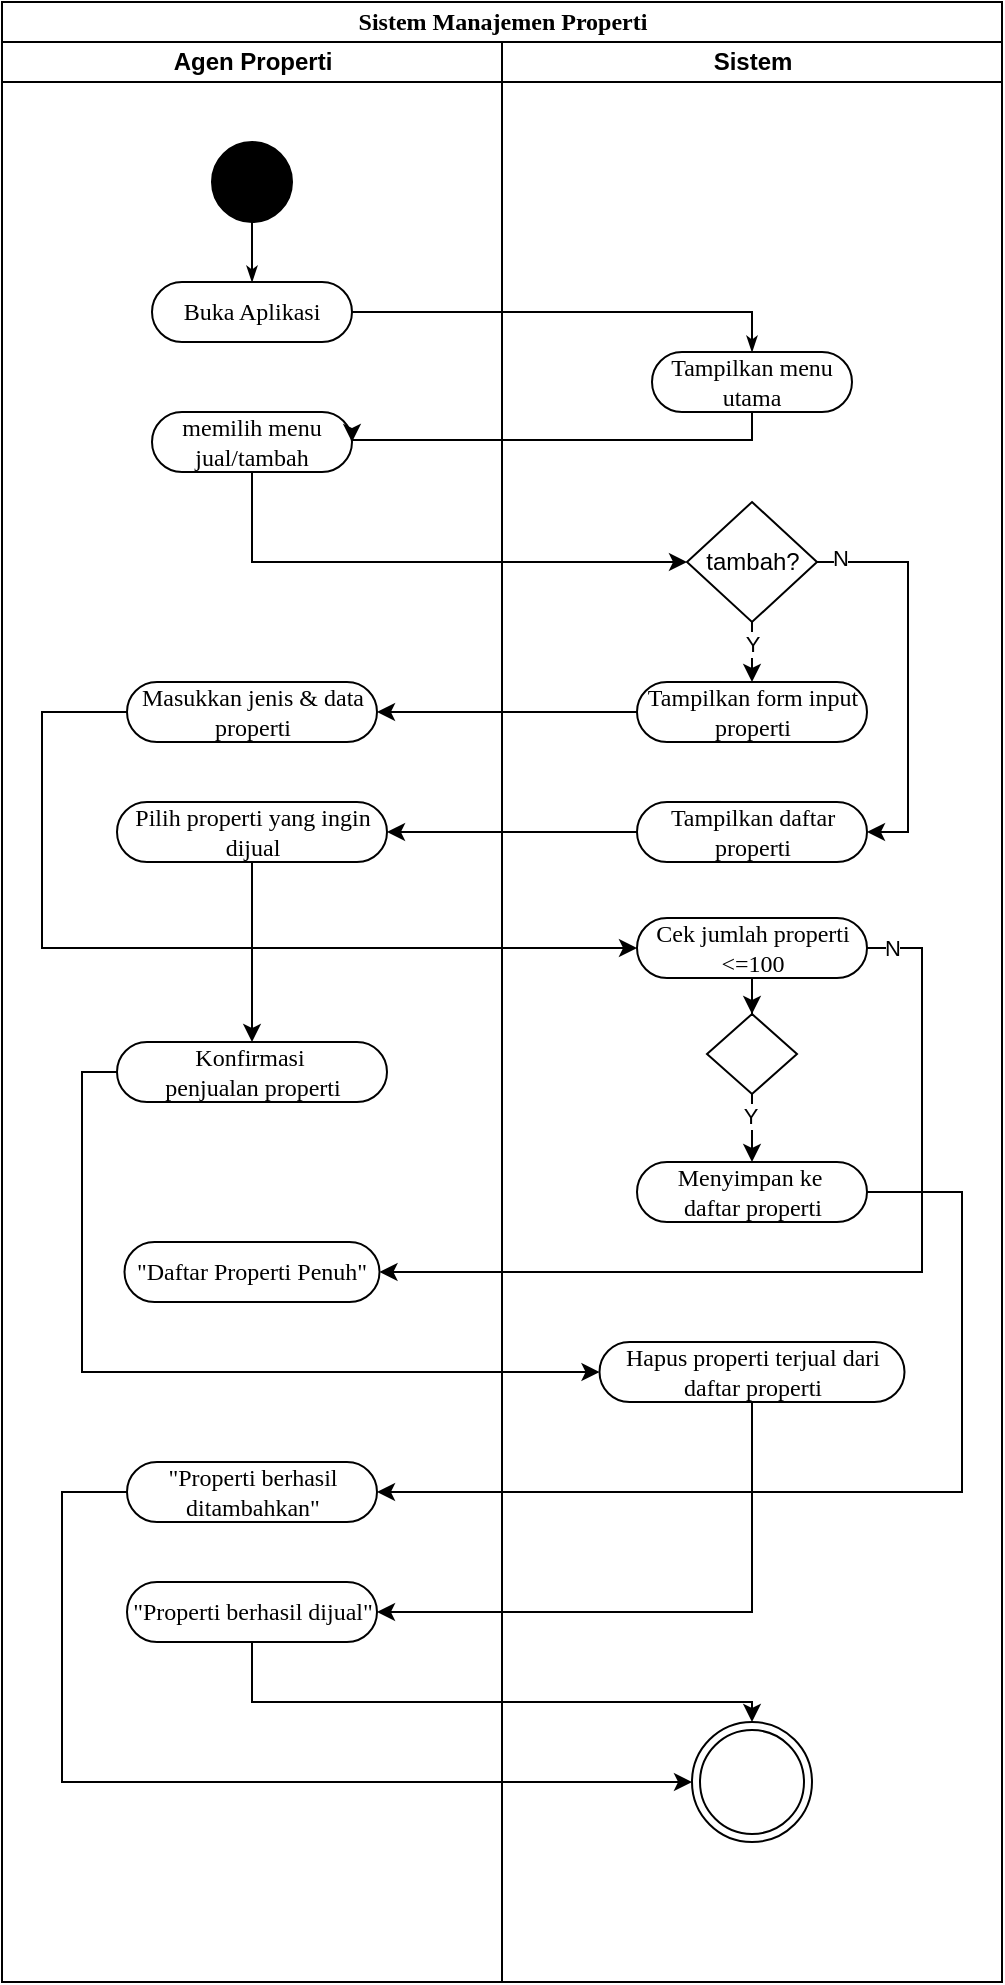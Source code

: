 <mxfile version="28.2.8">
  <diagram name="Page-1" id="0783ab3e-0a74-02c8-0abd-f7b4e66b4bec">
    <mxGraphModel dx="1647" dy="1298" grid="1" gridSize="10" guides="1" tooltips="1" connect="1" arrows="1" fold="1" page="1" pageScale="1" pageWidth="850" pageHeight="1100" background="none" math="0" shadow="0">
      <root>
        <mxCell id="0" />
        <mxCell id="1" parent="0" />
        <mxCell id="1c1d494c118603dd-1" value="Sistem Manajemen Properti" style="swimlane;html=1;childLayout=stackLayout;startSize=20;rounded=0;shadow=0;comic=0;labelBackgroundColor=none;strokeWidth=1;fontFamily=Verdana;fontSize=12;align=center;" parent="1" vertex="1">
          <mxGeometry x="40" y="30" width="500" height="990" as="geometry" />
        </mxCell>
        <mxCell id="1c1d494c118603dd-2" value="Agen Properti" style="swimlane;html=1;startSize=20;" parent="1c1d494c118603dd-1" vertex="1">
          <mxGeometry y="20" width="250" height="970" as="geometry" />
        </mxCell>
        <mxCell id="1c1d494c118603dd-6" value="memilih menu jual/tambah" style="rounded=1;whiteSpace=wrap;html=1;shadow=0;comic=0;labelBackgroundColor=none;strokeWidth=1;fontFamily=Verdana;fontSize=12;align=center;arcSize=50;" parent="1c1d494c118603dd-2" vertex="1">
          <mxGeometry x="75" y="185" width="100" height="30" as="geometry" />
        </mxCell>
        <mxCell id="60571a20871a0731-8" value="Buka Aplikasi" style="rounded=1;whiteSpace=wrap;html=1;shadow=0;comic=0;labelBackgroundColor=none;strokeWidth=1;fontFamily=Verdana;fontSize=12;align=center;arcSize=50;" parent="1c1d494c118603dd-2" vertex="1">
          <mxGeometry x="75" y="120" width="100" height="30" as="geometry" />
        </mxCell>
        <mxCell id="SfRz5qBFP8YcI-cKMZ4R-9" value="Masukkan jenis &amp;amp; data properti" style="rounded=1;whiteSpace=wrap;html=1;shadow=0;comic=0;labelBackgroundColor=none;strokeWidth=1;fontFamily=Verdana;fontSize=12;align=center;arcSize=50;" vertex="1" parent="1c1d494c118603dd-2">
          <mxGeometry x="62.5" y="320" width="125" height="30" as="geometry" />
        </mxCell>
        <mxCell id="60571a20871a0731-4" value="" style="ellipse;whiteSpace=wrap;html=1;rounded=0;shadow=0;comic=0;labelBackgroundColor=none;strokeWidth=1;fillColor=#000000;fontFamily=Verdana;fontSize=12;align=center;" parent="1c1d494c118603dd-2" vertex="1">
          <mxGeometry x="105" y="50" width="40" height="40" as="geometry" />
        </mxCell>
        <mxCell id="1c1d494c118603dd-27" style="edgeStyle=orthogonalEdgeStyle;rounded=0;html=1;labelBackgroundColor=none;startArrow=none;startFill=0;startSize=5;endArrow=classicThin;endFill=1;endSize=5;jettySize=auto;orthogonalLoop=1;strokeWidth=1;fontFamily=Verdana;fontSize=12" parent="1c1d494c118603dd-2" source="60571a20871a0731-4" target="60571a20871a0731-8" edge="1">
          <mxGeometry relative="1" as="geometry" />
        </mxCell>
        <mxCell id="SfRz5qBFP8YcI-cKMZ4R-28" style="edgeStyle=orthogonalEdgeStyle;rounded=0;orthogonalLoop=1;jettySize=auto;html=1;entryX=0.5;entryY=0;entryDx=0;entryDy=0;" edge="1" parent="1c1d494c118603dd-2" source="SfRz5qBFP8YcI-cKMZ4R-19" target="SfRz5qBFP8YcI-cKMZ4R-26">
          <mxGeometry relative="1" as="geometry" />
        </mxCell>
        <mxCell id="SfRz5qBFP8YcI-cKMZ4R-19" value="Pilih properti yang ingin dijual" style="rounded=1;whiteSpace=wrap;html=1;shadow=0;comic=0;labelBackgroundColor=none;strokeWidth=1;fontFamily=Verdana;fontSize=12;align=center;arcSize=50;" vertex="1" parent="1c1d494c118603dd-2">
          <mxGeometry x="57.5" y="380" width="135" height="30" as="geometry" />
        </mxCell>
        <mxCell id="SfRz5qBFP8YcI-cKMZ4R-26" value="Konfirmasi&amp;nbsp;&lt;div&gt;penjualan properti&lt;/div&gt;" style="rounded=1;whiteSpace=wrap;html=1;shadow=0;comic=0;labelBackgroundColor=none;strokeWidth=1;fontFamily=Verdana;fontSize=12;align=center;arcSize=50;" vertex="1" parent="1c1d494c118603dd-2">
          <mxGeometry x="57.5" y="500" width="135" height="30" as="geometry" />
        </mxCell>
        <mxCell id="SfRz5qBFP8YcI-cKMZ4R-33" value="&quot;Daftar Properti Penuh&quot;" style="rounded=1;whiteSpace=wrap;html=1;shadow=0;comic=0;labelBackgroundColor=none;strokeWidth=1;fontFamily=Verdana;fontSize=12;align=center;arcSize=50;" vertex="1" parent="1c1d494c118603dd-2">
          <mxGeometry x="61.25" y="600" width="127.5" height="30" as="geometry" />
        </mxCell>
        <mxCell id="SfRz5qBFP8YcI-cKMZ4R-49" value="&quot;Properti berhasil ditambahkan&quot;" style="rounded=1;whiteSpace=wrap;html=1;shadow=0;comic=0;labelBackgroundColor=none;strokeWidth=1;fontFamily=Verdana;fontSize=12;align=center;arcSize=50;" vertex="1" parent="1c1d494c118603dd-2">
          <mxGeometry x="62.5" y="710" width="125" height="30" as="geometry" />
        </mxCell>
        <mxCell id="SfRz5qBFP8YcI-cKMZ4R-50" value="&quot;Properti berhasil dijual&quot;" style="rounded=1;whiteSpace=wrap;html=1;shadow=0;comic=0;labelBackgroundColor=none;strokeWidth=1;fontFamily=Verdana;fontSize=12;align=center;arcSize=50;" vertex="1" parent="1c1d494c118603dd-2">
          <mxGeometry x="62.5" y="770" width="125" height="30" as="geometry" />
        </mxCell>
        <mxCell id="1c1d494c118603dd-3" value="Sistem" style="swimlane;html=1;startSize=20;" parent="1c1d494c118603dd-1" vertex="1">
          <mxGeometry x="250" y="20" width="250" height="970" as="geometry" />
        </mxCell>
        <mxCell id="SfRz5qBFP8YcI-cKMZ4R-2" value="Tampilkan menu utama" style="rounded=1;whiteSpace=wrap;html=1;shadow=0;comic=0;labelBackgroundColor=none;strokeWidth=1;fontFamily=Verdana;fontSize=12;align=center;arcSize=50;" vertex="1" parent="1c1d494c118603dd-3">
          <mxGeometry x="75" y="155" width="100" height="30" as="geometry" />
        </mxCell>
        <mxCell id="SfRz5qBFP8YcI-cKMZ4R-12" style="edgeStyle=orthogonalEdgeStyle;rounded=0;orthogonalLoop=1;jettySize=auto;html=1;entryX=1;entryY=0.5;entryDx=0;entryDy=0;" edge="1" parent="1c1d494c118603dd-3" source="SfRz5qBFP8YcI-cKMZ4R-7" target="SfRz5qBFP8YcI-cKMZ4R-18">
          <mxGeometry relative="1" as="geometry">
            <mxPoint x="190" y="410" as="targetPoint" />
            <Array as="points">
              <mxPoint x="203" y="260" />
              <mxPoint x="203" y="395" />
            </Array>
          </mxGeometry>
        </mxCell>
        <mxCell id="SfRz5qBFP8YcI-cKMZ4R-17" value="N" style="edgeLabel;html=1;align=center;verticalAlign=middle;resizable=0;points=[];" vertex="1" connectable="0" parent="SfRz5qBFP8YcI-cKMZ4R-12">
          <mxGeometry x="-0.884" y="4" relative="1" as="geometry">
            <mxPoint y="2" as="offset" />
          </mxGeometry>
        </mxCell>
        <mxCell id="SfRz5qBFP8YcI-cKMZ4R-14" style="edgeStyle=orthogonalEdgeStyle;rounded=0;orthogonalLoop=1;jettySize=auto;html=1;entryX=0.5;entryY=0;entryDx=0;entryDy=0;" edge="1" parent="1c1d494c118603dd-3" source="SfRz5qBFP8YcI-cKMZ4R-7" target="SfRz5qBFP8YcI-cKMZ4R-13">
          <mxGeometry relative="1" as="geometry" />
        </mxCell>
        <mxCell id="SfRz5qBFP8YcI-cKMZ4R-16" value="Y" style="edgeLabel;html=1;align=center;verticalAlign=middle;resizable=0;points=[];" vertex="1" connectable="0" parent="SfRz5qBFP8YcI-cKMZ4R-14">
          <mxGeometry x="-0.745" relative="1" as="geometry">
            <mxPoint y="4" as="offset" />
          </mxGeometry>
        </mxCell>
        <mxCell id="SfRz5qBFP8YcI-cKMZ4R-7" value="tambah?" style="rhombus;whiteSpace=wrap;html=1;" vertex="1" parent="1c1d494c118603dd-3">
          <mxGeometry x="92.5" y="230" width="65" height="60" as="geometry" />
        </mxCell>
        <mxCell id="SfRz5qBFP8YcI-cKMZ4R-13" value="Tampilkan form input properti" style="rounded=1;whiteSpace=wrap;html=1;shadow=0;comic=0;labelBackgroundColor=none;strokeWidth=1;fontFamily=Verdana;fontSize=12;align=center;arcSize=50;" vertex="1" parent="1c1d494c118603dd-3">
          <mxGeometry x="67.5" y="320" width="115" height="30" as="geometry" />
        </mxCell>
        <mxCell id="SfRz5qBFP8YcI-cKMZ4R-18" value="Tampilkan daftar properti" style="rounded=1;whiteSpace=wrap;html=1;shadow=0;comic=0;labelBackgroundColor=none;strokeWidth=1;fontFamily=Verdana;fontSize=12;align=center;arcSize=50;" vertex="1" parent="1c1d494c118603dd-3">
          <mxGeometry x="67.5" y="380" width="115" height="30" as="geometry" />
        </mxCell>
        <mxCell id="SfRz5qBFP8YcI-cKMZ4R-25" style="edgeStyle=orthogonalEdgeStyle;rounded=0;orthogonalLoop=1;jettySize=auto;html=1;entryX=0.5;entryY=0;entryDx=0;entryDy=0;" edge="1" parent="1c1d494c118603dd-3" source="SfRz5qBFP8YcI-cKMZ4R-21" target="SfRz5qBFP8YcI-cKMZ4R-24">
          <mxGeometry relative="1" as="geometry" />
        </mxCell>
        <mxCell id="SfRz5qBFP8YcI-cKMZ4R-21" value="Cek jumlah properti &amp;lt;=100" style="rounded=1;whiteSpace=wrap;html=1;shadow=0;comic=0;labelBackgroundColor=none;strokeWidth=1;fontFamily=Verdana;fontSize=12;align=center;arcSize=50;" vertex="1" parent="1c1d494c118603dd-3">
          <mxGeometry x="67.5" y="438" width="115" height="30" as="geometry" />
        </mxCell>
        <mxCell id="SfRz5qBFP8YcI-cKMZ4R-31" style="edgeStyle=orthogonalEdgeStyle;rounded=0;orthogonalLoop=1;jettySize=auto;html=1;entryX=0.5;entryY=0;entryDx=0;entryDy=0;" edge="1" parent="1c1d494c118603dd-3" source="SfRz5qBFP8YcI-cKMZ4R-24" target="SfRz5qBFP8YcI-cKMZ4R-29">
          <mxGeometry relative="1" as="geometry" />
        </mxCell>
        <mxCell id="SfRz5qBFP8YcI-cKMZ4R-32" value="Y" style="edgeLabel;html=1;align=center;verticalAlign=middle;resizable=0;points=[];" vertex="1" connectable="0" parent="SfRz5qBFP8YcI-cKMZ4R-31">
          <mxGeometry x="-0.549" y="-1" relative="1" as="geometry">
            <mxPoint as="offset" />
          </mxGeometry>
        </mxCell>
        <mxCell id="SfRz5qBFP8YcI-cKMZ4R-24" value="" style="rhombus;whiteSpace=wrap;html=1;" vertex="1" parent="1c1d494c118603dd-3">
          <mxGeometry x="102.5" y="486" width="45" height="40" as="geometry" />
        </mxCell>
        <mxCell id="SfRz5qBFP8YcI-cKMZ4R-29" value="Menyimpan ke&amp;nbsp;&lt;div&gt;daftar properti&lt;/div&gt;" style="rounded=1;whiteSpace=wrap;html=1;shadow=0;comic=0;labelBackgroundColor=none;strokeWidth=1;fontFamily=Verdana;fontSize=12;align=center;arcSize=50;" vertex="1" parent="1c1d494c118603dd-3">
          <mxGeometry x="67.5" y="560" width="115" height="30" as="geometry" />
        </mxCell>
        <mxCell id="SfRz5qBFP8YcI-cKMZ4R-30" style="edgeStyle=orthogonalEdgeStyle;rounded=0;orthogonalLoop=1;jettySize=auto;html=1;exitX=0.5;exitY=1;exitDx=0;exitDy=0;" edge="1" parent="1c1d494c118603dd-3" source="SfRz5qBFP8YcI-cKMZ4R-29" target="SfRz5qBFP8YcI-cKMZ4R-29">
          <mxGeometry relative="1" as="geometry" />
        </mxCell>
        <mxCell id="SfRz5qBFP8YcI-cKMZ4R-47" value="Hapus properti terjual dari daftar properti" style="rounded=1;whiteSpace=wrap;html=1;shadow=0;comic=0;labelBackgroundColor=none;strokeWidth=1;fontFamily=Verdana;fontSize=12;align=center;arcSize=50;" vertex="1" parent="1c1d494c118603dd-3">
          <mxGeometry x="48.75" y="650" width="152.5" height="30" as="geometry" />
        </mxCell>
        <mxCell id="SfRz5qBFP8YcI-cKMZ4R-54" value="" style="ellipse;html=1;shape=endState;fillColor=#FFFFFF;strokeColor=#000000;" vertex="1" parent="1c1d494c118603dd-3">
          <mxGeometry x="95" y="840" width="60" height="60" as="geometry" />
        </mxCell>
        <mxCell id="1c1d494c118603dd-28" style="edgeStyle=orthogonalEdgeStyle;rounded=0;html=1;entryX=0.5;entryY=0;labelBackgroundColor=none;startArrow=none;startFill=0;startSize=5;endArrow=classicThin;endFill=1;endSize=5;jettySize=auto;orthogonalLoop=1;strokeWidth=1;fontFamily=Verdana;fontSize=12;entryDx=0;entryDy=0;exitX=1;exitY=0.5;exitDx=0;exitDy=0;" parent="1c1d494c118603dd-1" source="60571a20871a0731-8" target="SfRz5qBFP8YcI-cKMZ4R-2" edge="1">
          <mxGeometry relative="1" as="geometry">
            <Array as="points">
              <mxPoint x="375" y="155" />
            </Array>
            <mxPoint x="353.5" y="180" as="targetPoint" />
          </mxGeometry>
        </mxCell>
        <mxCell id="SfRz5qBFP8YcI-cKMZ4R-5" style="edgeStyle=orthogonalEdgeStyle;rounded=0;orthogonalLoop=1;jettySize=auto;html=1;entryX=1;entryY=0.5;entryDx=0;entryDy=0;exitX=0.5;exitY=1;exitDx=0;exitDy=0;" edge="1" parent="1c1d494c118603dd-1" source="SfRz5qBFP8YcI-cKMZ4R-2" target="1c1d494c118603dd-6">
          <mxGeometry relative="1" as="geometry">
            <mxPoint x="190" y="200" as="targetPoint" />
            <Array as="points">
              <mxPoint x="375" y="219" />
            </Array>
          </mxGeometry>
        </mxCell>
        <mxCell id="SfRz5qBFP8YcI-cKMZ4R-8" style="edgeStyle=orthogonalEdgeStyle;rounded=0;orthogonalLoop=1;jettySize=auto;html=1;entryX=0;entryY=0.5;entryDx=0;entryDy=0;exitX=0.5;exitY=1;exitDx=0;exitDy=0;" edge="1" parent="1c1d494c118603dd-1" source="1c1d494c118603dd-6" target="SfRz5qBFP8YcI-cKMZ4R-7">
          <mxGeometry relative="1" as="geometry">
            <Array as="points">
              <mxPoint x="125" y="280" />
            </Array>
          </mxGeometry>
        </mxCell>
        <mxCell id="SfRz5qBFP8YcI-cKMZ4R-15" style="edgeStyle=orthogonalEdgeStyle;rounded=0;orthogonalLoop=1;jettySize=auto;html=1;entryX=1;entryY=0.5;entryDx=0;entryDy=0;" edge="1" parent="1c1d494c118603dd-1" source="SfRz5qBFP8YcI-cKMZ4R-13" target="SfRz5qBFP8YcI-cKMZ4R-9">
          <mxGeometry relative="1" as="geometry" />
        </mxCell>
        <mxCell id="SfRz5qBFP8YcI-cKMZ4R-20" style="edgeStyle=orthogonalEdgeStyle;rounded=0;orthogonalLoop=1;jettySize=auto;html=1;entryX=1;entryY=0.5;entryDx=0;entryDy=0;" edge="1" parent="1c1d494c118603dd-1" source="SfRz5qBFP8YcI-cKMZ4R-18" target="SfRz5qBFP8YcI-cKMZ4R-19">
          <mxGeometry relative="1" as="geometry" />
        </mxCell>
        <mxCell id="SfRz5qBFP8YcI-cKMZ4R-22" style="edgeStyle=orthogonalEdgeStyle;rounded=0;orthogonalLoop=1;jettySize=auto;html=1;entryX=0;entryY=0.5;entryDx=0;entryDy=0;exitX=0;exitY=0.5;exitDx=0;exitDy=0;" edge="1" parent="1c1d494c118603dd-1" source="SfRz5qBFP8YcI-cKMZ4R-9" target="SfRz5qBFP8YcI-cKMZ4R-21">
          <mxGeometry relative="1" as="geometry">
            <Array as="points">
              <mxPoint x="20" y="355" />
              <mxPoint x="20" y="473" />
            </Array>
          </mxGeometry>
        </mxCell>
        <mxCell id="SfRz5qBFP8YcI-cKMZ4R-35" style="edgeStyle=orthogonalEdgeStyle;rounded=0;orthogonalLoop=1;jettySize=auto;html=1;entryX=1;entryY=0.5;entryDx=0;entryDy=0;" edge="1" parent="1c1d494c118603dd-1" source="SfRz5qBFP8YcI-cKMZ4R-21" target="SfRz5qBFP8YcI-cKMZ4R-33">
          <mxGeometry relative="1" as="geometry">
            <Array as="points">
              <mxPoint x="460" y="473" />
              <mxPoint x="460" y="635" />
            </Array>
          </mxGeometry>
        </mxCell>
        <mxCell id="SfRz5qBFP8YcI-cKMZ4R-36" value="N" style="edgeLabel;html=1;align=center;verticalAlign=middle;resizable=0;points=[];" vertex="1" connectable="0" parent="SfRz5qBFP8YcI-cKMZ4R-35">
          <mxGeometry x="-0.958" relative="1" as="geometry">
            <mxPoint x="3" as="offset" />
          </mxGeometry>
        </mxCell>
        <mxCell id="SfRz5qBFP8YcI-cKMZ4R-48" style="edgeStyle=orthogonalEdgeStyle;rounded=0;orthogonalLoop=1;jettySize=auto;html=1;entryX=0;entryY=0.5;entryDx=0;entryDy=0;exitX=0;exitY=0.5;exitDx=0;exitDy=0;" edge="1" parent="1c1d494c118603dd-1" source="SfRz5qBFP8YcI-cKMZ4R-26" target="SfRz5qBFP8YcI-cKMZ4R-47">
          <mxGeometry relative="1" as="geometry">
            <Array as="points">
              <mxPoint x="40" y="535" />
              <mxPoint x="40" y="685" />
            </Array>
          </mxGeometry>
        </mxCell>
        <mxCell id="SfRz5qBFP8YcI-cKMZ4R-52" style="edgeStyle=orthogonalEdgeStyle;rounded=0;orthogonalLoop=1;jettySize=auto;html=1;entryX=1;entryY=0.5;entryDx=0;entryDy=0;" edge="1" parent="1c1d494c118603dd-1" source="SfRz5qBFP8YcI-cKMZ4R-29" target="SfRz5qBFP8YcI-cKMZ4R-49">
          <mxGeometry relative="1" as="geometry">
            <Array as="points">
              <mxPoint x="480" y="595" />
              <mxPoint x="480" y="745" />
            </Array>
          </mxGeometry>
        </mxCell>
        <mxCell id="SfRz5qBFP8YcI-cKMZ4R-53" style="edgeStyle=orthogonalEdgeStyle;rounded=0;orthogonalLoop=1;jettySize=auto;html=1;entryX=1;entryY=0.5;entryDx=0;entryDy=0;exitX=0.5;exitY=1;exitDx=0;exitDy=0;" edge="1" parent="1c1d494c118603dd-1" source="SfRz5qBFP8YcI-cKMZ4R-47" target="SfRz5qBFP8YcI-cKMZ4R-50">
          <mxGeometry relative="1" as="geometry">
            <Array as="points">
              <mxPoint x="375" y="805" />
            </Array>
          </mxGeometry>
        </mxCell>
        <mxCell id="SfRz5qBFP8YcI-cKMZ4R-55" style="edgeStyle=orthogonalEdgeStyle;rounded=0;orthogonalLoop=1;jettySize=auto;html=1;entryX=0;entryY=0.5;entryDx=0;entryDy=0;" edge="1" parent="1c1d494c118603dd-1" source="SfRz5qBFP8YcI-cKMZ4R-49" target="SfRz5qBFP8YcI-cKMZ4R-54">
          <mxGeometry relative="1" as="geometry">
            <Array as="points">
              <mxPoint x="30" y="745" />
              <mxPoint x="30" y="890" />
            </Array>
          </mxGeometry>
        </mxCell>
        <mxCell id="SfRz5qBFP8YcI-cKMZ4R-58" style="edgeStyle=orthogonalEdgeStyle;rounded=0;orthogonalLoop=1;jettySize=auto;html=1;entryX=0.5;entryY=0;entryDx=0;entryDy=0;" edge="1" parent="1c1d494c118603dd-1" source="SfRz5qBFP8YcI-cKMZ4R-50" target="SfRz5qBFP8YcI-cKMZ4R-54">
          <mxGeometry relative="1" as="geometry">
            <Array as="points">
              <mxPoint x="125" y="850" />
              <mxPoint x="375" y="850" />
            </Array>
          </mxGeometry>
        </mxCell>
      </root>
    </mxGraphModel>
  </diagram>
</mxfile>
